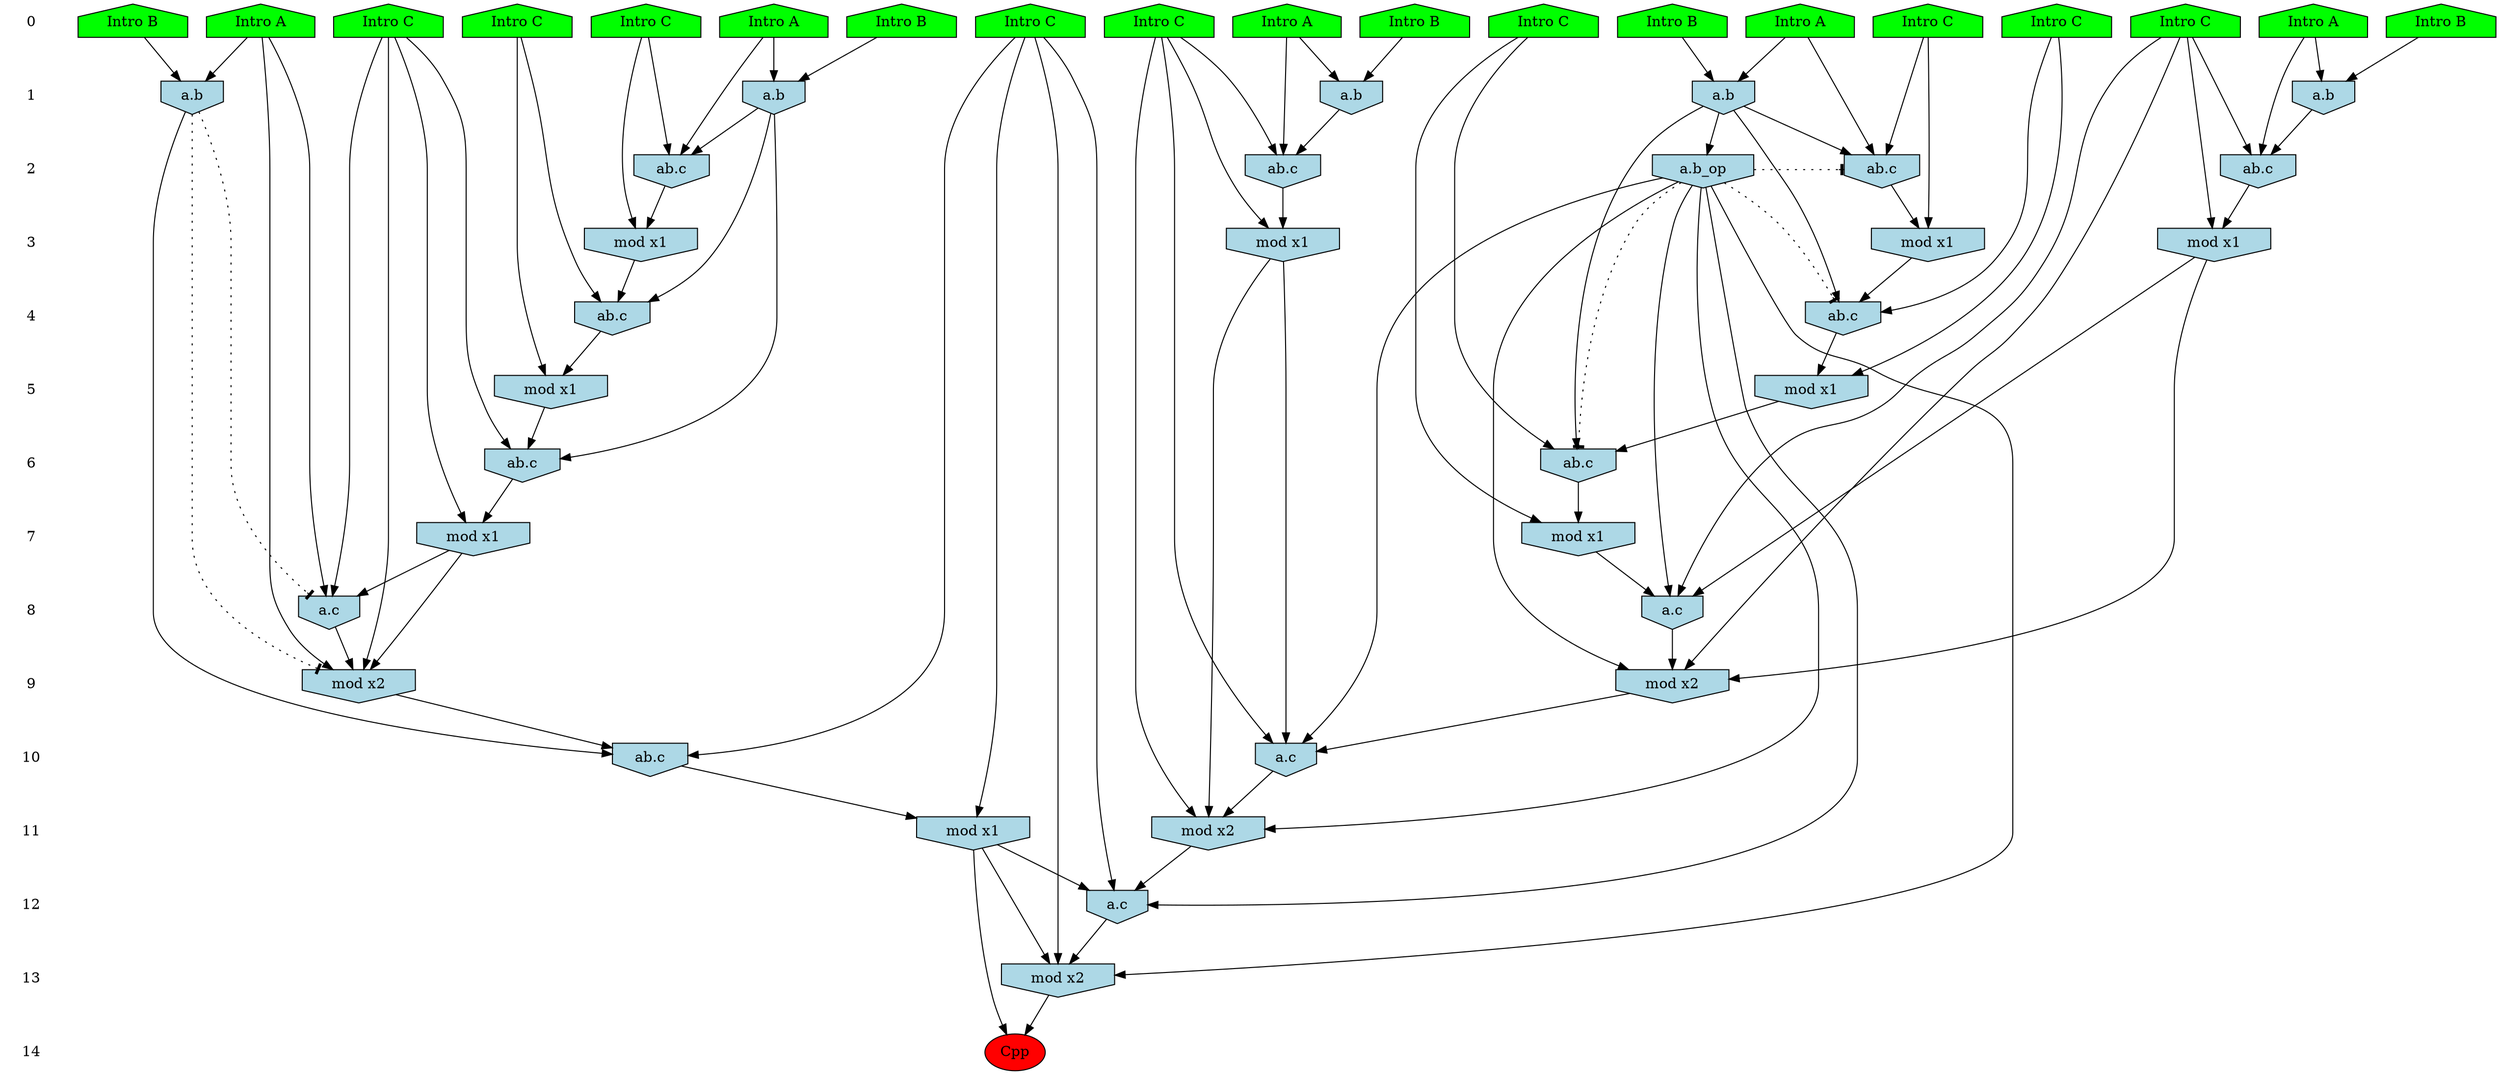 /* Compression of 1 causal flows obtained in average at 1.827908E+01 t.u */
/* Compressed causal flows were: [3273] */
digraph G{
 ranksep=.5 ; 
{ rank = same ; "0" [shape=plaintext] ; node_1 [label ="Intro B", shape=house, style=filled, fillcolor=green] ;
node_2 [label ="Intro A", shape=house, style=filled, fillcolor=green] ;
node_3 [label ="Intro B", shape=house, style=filled, fillcolor=green] ;
node_4 [label ="Intro A", shape=house, style=filled, fillcolor=green] ;
node_5 [label ="Intro A", shape=house, style=filled, fillcolor=green] ;
node_6 [label ="Intro B", shape=house, style=filled, fillcolor=green] ;
node_7 [label ="Intro A", shape=house, style=filled, fillcolor=green] ;
node_8 [label ="Intro A", shape=house, style=filled, fillcolor=green] ;
node_9 [label ="Intro B", shape=house, style=filled, fillcolor=green] ;
node_10 [label ="Intro B", shape=house, style=filled, fillcolor=green] ;
node_11 [label ="Intro C", shape=house, style=filled, fillcolor=green] ;
node_12 [label ="Intro C", shape=house, style=filled, fillcolor=green] ;
node_13 [label ="Intro C", shape=house, style=filled, fillcolor=green] ;
node_14 [label ="Intro C", shape=house, style=filled, fillcolor=green] ;
node_15 [label ="Intro C", shape=house, style=filled, fillcolor=green] ;
node_16 [label ="Intro C", shape=house, style=filled, fillcolor=green] ;
node_17 [label ="Intro C", shape=house, style=filled, fillcolor=green] ;
node_18 [label ="Intro C", shape=house, style=filled, fillcolor=green] ;
node_19 [label ="Intro C", shape=house, style=filled, fillcolor=green] ;
}
{ rank = same ; "1" [shape=plaintext] ; node_20 [label="a.b", shape=invhouse, style=filled, fillcolor = lightblue] ;
node_21 [label="a.b", shape=invhouse, style=filled, fillcolor = lightblue] ;
node_22 [label="a.b", shape=invhouse, style=filled, fillcolor = lightblue] ;
node_26 [label="a.b", shape=invhouse, style=filled, fillcolor = lightblue] ;
node_45 [label="a.b", shape=invhouse, style=filled, fillcolor = lightblue] ;
}
{ rank = same ; "2" [shape=plaintext] ; node_23 [label="ab.c", shape=invhouse, style=filled, fillcolor = lightblue] ;
node_24 [label="ab.c", shape=invhouse, style=filled, fillcolor = lightblue] ;
node_29 [label="ab.c", shape=invhouse, style=filled, fillcolor = lightblue] ;
node_30 [label="ab.c", shape=invhouse, style=filled, fillcolor = lightblue] ;
node_39 [label="a.b_op", shape=invhouse, style=filled, fillcolor = lightblue] ;
}
{ rank = same ; "3" [shape=plaintext] ; node_25 [label="mod x1", shape=invhouse, style=filled, fillcolor = lightblue] ;
node_28 [label="mod x1", shape=invhouse, style=filled, fillcolor = lightblue] ;
node_31 [label="mod x1", shape=invhouse, style=filled, fillcolor = lightblue] ;
node_34 [label="mod x1", shape=invhouse, style=filled, fillcolor = lightblue] ;
}
{ rank = same ; "4" [shape=plaintext] ; node_27 [label="ab.c", shape=invhouse, style=filled, fillcolor = lightblue] ;
node_32 [label="ab.c", shape=invhouse, style=filled, fillcolor = lightblue] ;
}
{ rank = same ; "5" [shape=plaintext] ; node_33 [label="mod x1", shape=invhouse, style=filled, fillcolor = lightblue] ;
node_36 [label="mod x1", shape=invhouse, style=filled, fillcolor = lightblue] ;
}
{ rank = same ; "6" [shape=plaintext] ; node_35 [label="ab.c", shape=invhouse, style=filled, fillcolor = lightblue] ;
node_37 [label="ab.c", shape=invhouse, style=filled, fillcolor = lightblue] ;
}
{ rank = same ; "7" [shape=plaintext] ; node_38 [label="mod x1", shape=invhouse, style=filled, fillcolor = lightblue] ;
node_40 [label="mod x1", shape=invhouse, style=filled, fillcolor = lightblue] ;
}
{ rank = same ; "8" [shape=plaintext] ; node_41 [label="a.c", shape=invhouse, style=filled, fillcolor = lightblue] ;
node_42 [label="a.c", shape=invhouse, style=filled, fillcolor = lightblue] ;
}
{ rank = same ; "9" [shape=plaintext] ; node_43 [label="mod x2", shape=invhouse, style=filled, fillcolor = lightblue] ;
node_44 [label="mod x2", shape=invhouse, style=filled, fillcolor = lightblue] ;
}
{ rank = same ; "10" [shape=plaintext] ; node_46 [label="a.c", shape=invhouse, style=filled, fillcolor = lightblue] ;
node_47 [label="ab.c", shape=invhouse, style=filled, fillcolor = lightblue] ;
}
{ rank = same ; "11" [shape=plaintext] ; node_48 [label="mod x2", shape=invhouse, style=filled, fillcolor = lightblue] ;
node_49 [label="mod x1", shape=invhouse, style=filled, fillcolor = lightblue] ;
}
{ rank = same ; "12" [shape=plaintext] ; node_50 [label="a.c", shape=invhouse, style=filled, fillcolor = lightblue] ;
}
{ rank = same ; "13" [shape=plaintext] ; node_51 [label="mod x2", shape=invhouse, style=filled, fillcolor = lightblue] ;
}
{ rank = same ; "14" [shape=plaintext] ; node_52 [label ="Cpp", style=filled, fillcolor=red] ;
}
"0" -> "1" [style="invis"]; 
"1" -> "2" [style="invis"]; 
"2" -> "3" [style="invis"]; 
"3" -> "4" [style="invis"]; 
"4" -> "5" [style="invis"]; 
"5" -> "6" [style="invis"]; 
"6" -> "7" [style="invis"]; 
"7" -> "8" [style="invis"]; 
"8" -> "9" [style="invis"]; 
"9" -> "10" [style="invis"]; 
"10" -> "11" [style="invis"]; 
"11" -> "12" [style="invis"]; 
"12" -> "13" [style="invis"]; 
"13" -> "14" [style="invis"]; 
node_2 -> node_20
node_3 -> node_20
node_1 -> node_21
node_4 -> node_21
node_6 -> node_22
node_7 -> node_22
node_7 -> node_23
node_15 -> node_23
node_22 -> node_23
node_4 -> node_24
node_14 -> node_24
node_21 -> node_24
node_15 -> node_25
node_23 -> node_25
node_8 -> node_26
node_9 -> node_26
node_18 -> node_27
node_22 -> node_27
node_25 -> node_27
node_14 -> node_28
node_24 -> node_28
node_2 -> node_29
node_13 -> node_29
node_20 -> node_29
node_8 -> node_30
node_12 -> node_30
node_26 -> node_30
node_13 -> node_31
node_29 -> node_31
node_11 -> node_32
node_20 -> node_32
node_31 -> node_32
node_11 -> node_33
node_32 -> node_33
node_12 -> node_34
node_30 -> node_34
node_17 -> node_35
node_20 -> node_35
node_33 -> node_35
node_18 -> node_36
node_27 -> node_36
node_19 -> node_37
node_22 -> node_37
node_36 -> node_37
node_17 -> node_38
node_35 -> node_38
node_22 -> node_39
node_19 -> node_40
node_37 -> node_40
node_14 -> node_41
node_28 -> node_41
node_39 -> node_41
node_40 -> node_41
node_5 -> node_42
node_17 -> node_42
node_38 -> node_42
node_14 -> node_43
node_28 -> node_43
node_39 -> node_43
node_41 -> node_43
node_5 -> node_44
node_17 -> node_44
node_38 -> node_44
node_42 -> node_44
node_5 -> node_45
node_10 -> node_45
node_12 -> node_46
node_34 -> node_46
node_39 -> node_46
node_43 -> node_46
node_16 -> node_47
node_44 -> node_47
node_45 -> node_47
node_12 -> node_48
node_34 -> node_48
node_39 -> node_48
node_46 -> node_48
node_16 -> node_49
node_47 -> node_49
node_16 -> node_50
node_39 -> node_50
node_48 -> node_50
node_49 -> node_50
node_16 -> node_51
node_39 -> node_51
node_49 -> node_51
node_50 -> node_51
node_49 -> node_52
node_51 -> node_52
node_39 -> node_37 [style=dotted, arrowhead = tee] 
node_39 -> node_27 [style=dotted, arrowhead = tee] 
node_39 -> node_23 [style=dotted, arrowhead = tee] 
node_45 -> node_44 [style=dotted, arrowhead = tee] 
node_45 -> node_42 [style=dotted, arrowhead = tee] 
}
/*
 Dot generation time: 0.000214
*/